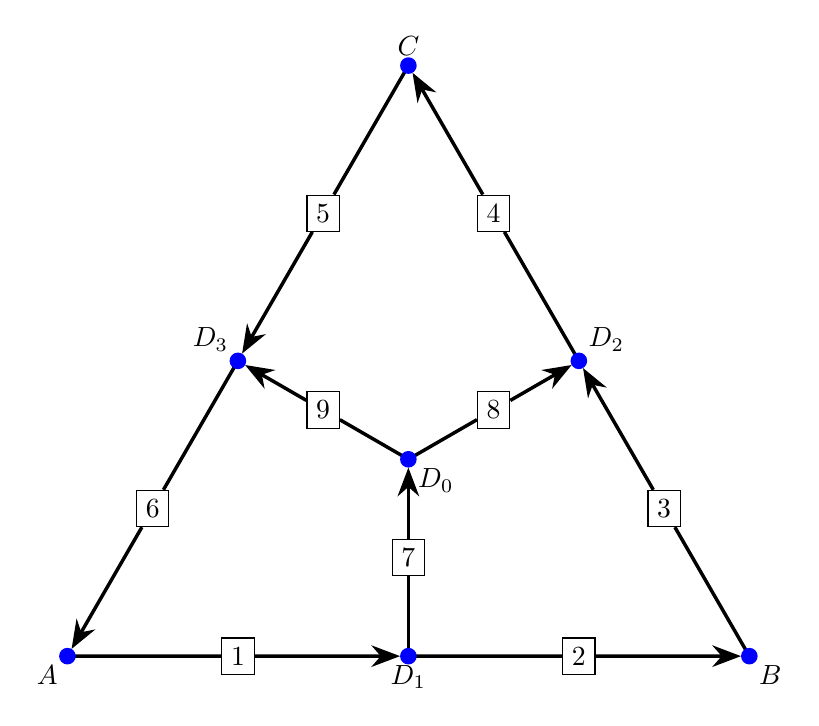 \begin{tikzpicture}
    \pgfmathsetmacro{\a}{5}
    \pgfmathsetmacro{\median}{sqrt(7)*\a/4}

    % apexes
    \coordinate[label=below left:{$A$}] (A) at (210:\a);
    \coordinate[label=below right:{$B$}] (B) at (-30:\a);
    \coordinate[label=above:{$C$}] (C) at (90:\a);
    \coordinate[label=below right:{$D_0$}] (D0) at (0:0);
    \coordinate[label=below:{$D_1$}] (D1) at (-90:\a/2);
    \coordinate[label=above right:{$D_2 $}] (D2) at (30:\a/2);
    \coordinate[label=above left:{$D_3$}] (D3) at (150:\a/2);

    % element labels
    \node[draw,rectangle] (P1) at (-130.89:\median) {1};
    \node[draw,rectangle] (P2) at (-49.11:\median) {2};
    \node[draw,rectangle] (P3) at (-10.89:\median) {3};
    \node[draw,rectangle] (P4) at (70.89:\median) {4};
    \node[draw,rectangle] (P5) at (109.11:\median) {5};
    \node[draw,rectangle] (P6) at (190.89:\median) {6};
    \node[draw,rectangle] (P7) at (270:\a/4) {7};
    \node[draw,rectangle] (P8) at (30:\a/4) {8};
    \node[draw,rectangle] (P9) at (150:\a/4) {9};

    % AB side
    \draw[line width=1.25pt] (A) -- (P1);
    \draw[-{Stealth[scale=1.2]}, shorten >= 3pt, line width=1.25pt] (P1) -- (D1);
    \draw[line width=1.25pt] (D1) -- (P2);
    \draw[-{Stealth[scale=1.2]}, shorten >= 3pt, line width=1.25pt] (P2) -- (B);

    % BC side
    \draw[line width=1.25pt] (B) -- (P3);
    \draw[-{Stealth[scale=1.2]}, shorten >= 3pt, line width=1.25pt] (P3) -- (D2);
    \draw[line width=1.25pt] (D2) -- (P4);
    \draw[-{Stealth[scale=1.2]}, shorten >= 3pt, line width=1.25pt] (P4) -- (C);

    % CA side
    \draw[line width=1.25pt] (C) -- (P5);
    \draw[-{Stealth[scale=1.2]}, shorten >= 3pt, line width=1.25pt] (P5) -- (D3);
    \draw[line width=1.25pt] (D3) -- (P6);
    \draw[-{Stealth[scale=1.2]}, shorten >= 3pt, line width=1.25pt] (P6) -- (A);

    % D1-D0 side
    \draw[line width=1.25pt] (D1) -- (P7);
    \draw[-{Stealth[scale=1.2]}, shorten >= 3pt, line width=1.25pt] (P7) -- (D0);

    % D2-D0 side
    \draw[line width=1.25pt] (D0) -- (P8);
    \draw[-{Stealth[scale=1.2]}, shorten >= 3pt, line width=1.25pt] (P8) -- (D2);

    % D3-D0 side
    \draw[line width=1.25pt] (D0) -- (P9);
    \draw[-{Stealth[scale=1.2]}, shorten >= 3pt, line width=1.25pt] (P9) -- (D3);

    % mark blue points in each apex
    \foreach \point in {A,B,C,D0,D1,D2,D3}{
        \fill[blue] (\point) circle [radius=3pt];
    }
\end{tikzpicture}